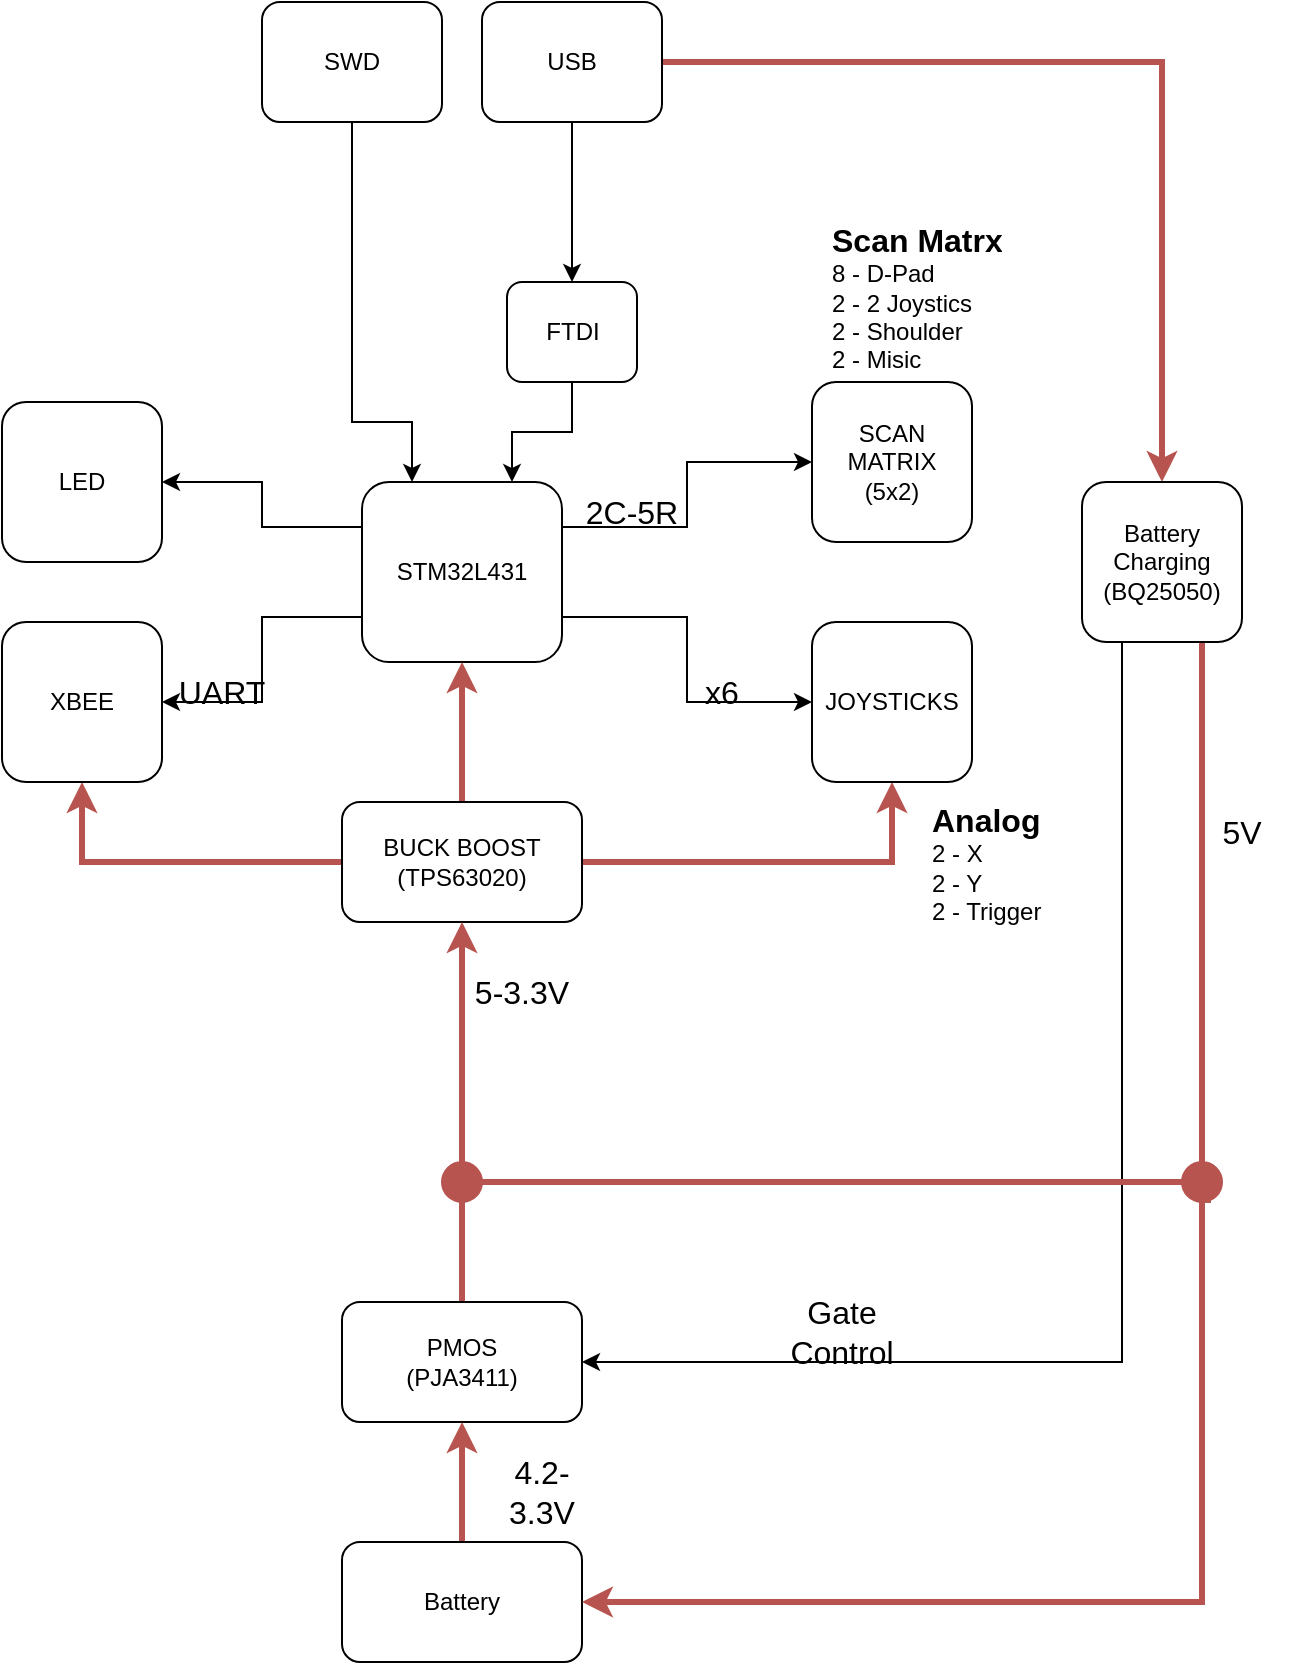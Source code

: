 <mxfile version="20.2.5" type="device"><diagram id="XzVkIfQtstChAGds0Ptn" name="Page-1"><mxGraphModel dx="1753" dy="969" grid="1" gridSize="10" guides="1" tooltips="1" connect="1" arrows="1" fold="1" page="1" pageScale="1" pageWidth="850" pageHeight="1100" math="0" shadow="0"><root><mxCell id="0"/><mxCell id="1" parent="0"/><mxCell id="v51JAgXDD6t_ga2_tGBB-27" style="edgeStyle=orthogonalEdgeStyle;rounded=0;orthogonalLoop=1;jettySize=auto;html=1;exitX=1;exitY=0.5;exitDx=0;exitDy=0;entryX=0.5;entryY=0;entryDx=0;entryDy=0;fillColor=#f8cecc;strokeColor=#b85450;strokeWidth=3;" edge="1" parent="1" source="v51JAgXDD6t_ga2_tGBB-3" target="v51JAgXDD6t_ga2_tGBB-14"><mxGeometry relative="1" as="geometry"/></mxCell><mxCell id="v51JAgXDD6t_ga2_tGBB-30" style="edgeStyle=orthogonalEdgeStyle;rounded=0;orthogonalLoop=1;jettySize=auto;html=1;exitX=0.5;exitY=1;exitDx=0;exitDy=0;entryX=0.25;entryY=0;entryDx=0;entryDy=0;" edge="1" parent="1" source="v51JAgXDD6t_ga2_tGBB-2" target="v51JAgXDD6t_ga2_tGBB-5"><mxGeometry relative="1" as="geometry"><Array as="points"><mxPoint x="315" y="260"/><mxPoint x="345" y="260"/></Array></mxGeometry></mxCell><mxCell id="v51JAgXDD6t_ga2_tGBB-2" value="SWD" style="rounded=1;whiteSpace=wrap;html=1;" vertex="1" parent="1"><mxGeometry x="270" y="50" width="90" height="60" as="geometry"/></mxCell><mxCell id="v51JAgXDD6t_ga2_tGBB-15" style="edgeStyle=orthogonalEdgeStyle;rounded=0;orthogonalLoop=1;jettySize=auto;html=1;exitX=0.5;exitY=1;exitDx=0;exitDy=0;" edge="1" parent="1" source="v51JAgXDD6t_ga2_tGBB-3" target="v51JAgXDD6t_ga2_tGBB-4"><mxGeometry relative="1" as="geometry"/></mxCell><mxCell id="v51JAgXDD6t_ga2_tGBB-3" value="USB" style="rounded=1;whiteSpace=wrap;html=1;" vertex="1" parent="1"><mxGeometry x="380" y="50" width="90" height="60" as="geometry"/></mxCell><mxCell id="v51JAgXDD6t_ga2_tGBB-18" style="edgeStyle=orthogonalEdgeStyle;rounded=0;orthogonalLoop=1;jettySize=auto;html=1;exitX=0.5;exitY=1;exitDx=0;exitDy=0;entryX=0.75;entryY=0;entryDx=0;entryDy=0;" edge="1" parent="1" source="v51JAgXDD6t_ga2_tGBB-4" target="v51JAgXDD6t_ga2_tGBB-5"><mxGeometry relative="1" as="geometry"/></mxCell><mxCell id="v51JAgXDD6t_ga2_tGBB-4" value="FTDI" style="rounded=1;whiteSpace=wrap;html=1;" vertex="1" parent="1"><mxGeometry x="392.5" y="190" width="65" height="50" as="geometry"/></mxCell><mxCell id="v51JAgXDD6t_ga2_tGBB-16" style="edgeStyle=orthogonalEdgeStyle;rounded=0;orthogonalLoop=1;jettySize=auto;html=1;exitX=1;exitY=0.25;exitDx=0;exitDy=0;entryX=0;entryY=0.5;entryDx=0;entryDy=0;" edge="1" parent="1" source="v51JAgXDD6t_ga2_tGBB-5" target="v51JAgXDD6t_ga2_tGBB-12"><mxGeometry relative="1" as="geometry"/></mxCell><mxCell id="v51JAgXDD6t_ga2_tGBB-17" style="edgeStyle=orthogonalEdgeStyle;rounded=0;orthogonalLoop=1;jettySize=auto;html=1;exitX=1;exitY=0.75;exitDx=0;exitDy=0;entryX=0;entryY=0.5;entryDx=0;entryDy=0;" edge="1" parent="1" source="v51JAgXDD6t_ga2_tGBB-5" target="v51JAgXDD6t_ga2_tGBB-13"><mxGeometry relative="1" as="geometry"/></mxCell><mxCell id="v51JAgXDD6t_ga2_tGBB-19" style="edgeStyle=orthogonalEdgeStyle;rounded=0;orthogonalLoop=1;jettySize=auto;html=1;exitX=0;exitY=0.25;exitDx=0;exitDy=0;entryX=1;entryY=0.5;entryDx=0;entryDy=0;" edge="1" parent="1" source="v51JAgXDD6t_ga2_tGBB-5" target="v51JAgXDD6t_ga2_tGBB-8"><mxGeometry relative="1" as="geometry"/></mxCell><mxCell id="v51JAgXDD6t_ga2_tGBB-20" style="edgeStyle=orthogonalEdgeStyle;rounded=0;orthogonalLoop=1;jettySize=auto;html=1;exitX=0;exitY=0.75;exitDx=0;exitDy=0;entryX=1;entryY=0.5;entryDx=0;entryDy=0;" edge="1" parent="1" source="v51JAgXDD6t_ga2_tGBB-5" target="v51JAgXDD6t_ga2_tGBB-9"><mxGeometry relative="1" as="geometry"/></mxCell><mxCell id="v51JAgXDD6t_ga2_tGBB-5" value="STM32L431" style="rounded=1;whiteSpace=wrap;html=1;" vertex="1" parent="1"><mxGeometry x="320" y="290" width="100" height="90" as="geometry"/></mxCell><mxCell id="v51JAgXDD6t_ga2_tGBB-21" style="edgeStyle=orthogonalEdgeStyle;rounded=0;orthogonalLoop=1;jettySize=auto;html=1;exitX=0.5;exitY=0;exitDx=0;exitDy=0;entryX=0.5;entryY=1;entryDx=0;entryDy=0;fillColor=#f8cecc;strokeColor=#b85450;strokeWidth=3;" edge="1" parent="1" source="v51JAgXDD6t_ga2_tGBB-6" target="v51JAgXDD6t_ga2_tGBB-5"><mxGeometry relative="1" as="geometry"/></mxCell><mxCell id="v51JAgXDD6t_ga2_tGBB-24" style="edgeStyle=orthogonalEdgeStyle;rounded=0;orthogonalLoop=1;jettySize=auto;html=1;exitX=0;exitY=0.5;exitDx=0;exitDy=0;entryX=0.5;entryY=1;entryDx=0;entryDy=0;fillColor=#f8cecc;strokeColor=#b85450;strokeWidth=3;" edge="1" parent="1" source="v51JAgXDD6t_ga2_tGBB-6" target="v51JAgXDD6t_ga2_tGBB-9"><mxGeometry relative="1" as="geometry"/></mxCell><mxCell id="v51JAgXDD6t_ga2_tGBB-25" style="edgeStyle=orthogonalEdgeStyle;rounded=0;orthogonalLoop=1;jettySize=auto;html=1;exitX=1;exitY=0.5;exitDx=0;exitDy=0;entryX=0.5;entryY=1;entryDx=0;entryDy=0;fillColor=#f8cecc;strokeColor=#b85450;strokeWidth=3;" edge="1" parent="1" source="v51JAgXDD6t_ga2_tGBB-6" target="v51JAgXDD6t_ga2_tGBB-13"><mxGeometry relative="1" as="geometry"/></mxCell><mxCell id="v51JAgXDD6t_ga2_tGBB-6" value="BUCK BOOST&lt;br&gt;&lt;div&gt;(TPS63020)&lt;/div&gt;" style="rounded=1;whiteSpace=wrap;html=1;" vertex="1" parent="1"><mxGeometry x="310" y="450" width="120" height="60" as="geometry"/></mxCell><mxCell id="v51JAgXDD6t_ga2_tGBB-8" value="LED" style="rounded=1;whiteSpace=wrap;html=1;" vertex="1" parent="1"><mxGeometry x="140" y="250" width="80" height="80" as="geometry"/></mxCell><mxCell id="v51JAgXDD6t_ga2_tGBB-9" value="XBEE" style="rounded=1;whiteSpace=wrap;html=1;" vertex="1" parent="1"><mxGeometry x="140" y="360" width="80" height="80" as="geometry"/></mxCell><mxCell id="v51JAgXDD6t_ga2_tGBB-22" style="edgeStyle=orthogonalEdgeStyle;rounded=0;orthogonalLoop=1;jettySize=auto;html=1;exitX=0.5;exitY=0;exitDx=0;exitDy=0;entryX=0.5;entryY=1;entryDx=0;entryDy=0;fillColor=#f8cecc;strokeColor=#b85450;strokeWidth=3;" edge="1" parent="1" source="v51JAgXDD6t_ga2_tGBB-10" target="v51JAgXDD6t_ga2_tGBB-6"><mxGeometry relative="1" as="geometry"/></mxCell><mxCell id="v51JAgXDD6t_ga2_tGBB-10" value="PMOS&lt;br&gt;(PJA3411)" style="rounded=1;whiteSpace=wrap;html=1;" vertex="1" parent="1"><mxGeometry x="310" y="700" width="120" height="60" as="geometry"/></mxCell><mxCell id="v51JAgXDD6t_ga2_tGBB-23" style="edgeStyle=orthogonalEdgeStyle;rounded=0;orthogonalLoop=1;jettySize=auto;html=1;exitX=0.5;exitY=0;exitDx=0;exitDy=0;entryX=0.5;entryY=1;entryDx=0;entryDy=0;fillColor=#f8cecc;strokeColor=#b85450;strokeWidth=3;" edge="1" parent="1" source="v51JAgXDD6t_ga2_tGBB-11" target="v51JAgXDD6t_ga2_tGBB-10"><mxGeometry relative="1" as="geometry"/></mxCell><mxCell id="v51JAgXDD6t_ga2_tGBB-11" value="Battery" style="rounded=1;whiteSpace=wrap;html=1;" vertex="1" parent="1"><mxGeometry x="310" y="820" width="120" height="60" as="geometry"/></mxCell><mxCell id="v51JAgXDD6t_ga2_tGBB-12" value="SCAN&lt;br&gt;MATRIX&lt;br&gt;(5x2)" style="rounded=1;whiteSpace=wrap;html=1;" vertex="1" parent="1"><mxGeometry x="545" y="240" width="80" height="80" as="geometry"/></mxCell><mxCell id="v51JAgXDD6t_ga2_tGBB-13" value="JOYSTICKS" style="rounded=1;whiteSpace=wrap;html=1;" vertex="1" parent="1"><mxGeometry x="545" y="360" width="80" height="80" as="geometry"/></mxCell><mxCell id="v51JAgXDD6t_ga2_tGBB-28" style="edgeStyle=orthogonalEdgeStyle;rounded=0;orthogonalLoop=1;jettySize=auto;html=1;exitX=0.25;exitY=1;exitDx=0;exitDy=0;entryX=1;entryY=0.5;entryDx=0;entryDy=0;" edge="1" parent="1" source="v51JAgXDD6t_ga2_tGBB-14" target="v51JAgXDD6t_ga2_tGBB-10"><mxGeometry relative="1" as="geometry"/></mxCell><mxCell id="v51JAgXDD6t_ga2_tGBB-29" style="edgeStyle=orthogonalEdgeStyle;rounded=0;orthogonalLoop=1;jettySize=auto;html=1;exitX=0.75;exitY=1;exitDx=0;exitDy=0;entryX=1;entryY=0.5;entryDx=0;entryDy=0;fillColor=#f8cecc;strokeColor=#b85450;strokeWidth=3;" edge="1" parent="1" source="v51JAgXDD6t_ga2_tGBB-14" target="v51JAgXDD6t_ga2_tGBB-11"><mxGeometry relative="1" as="geometry"/></mxCell><mxCell id="v51JAgXDD6t_ga2_tGBB-14" value="Battery&lt;br&gt;Charging&lt;br&gt;(BQ25050)" style="rounded=1;whiteSpace=wrap;html=1;" vertex="1" parent="1"><mxGeometry x="680" y="290" width="80" height="80" as="geometry"/></mxCell><mxCell id="v51JAgXDD6t_ga2_tGBB-32" value="&lt;div style=&quot;font-size: 16px;&quot;&gt;&lt;b&gt;Scan Matrx&lt;br&gt;&lt;/b&gt;&lt;/div&gt;&lt;div&gt;8 - D-Pad&lt;/div&gt;&lt;div&gt;2 - 2 Joystics&lt;/div&gt;&lt;div&gt;2 - Shoulder&lt;/div&gt;&lt;div&gt;2 - Misic&lt;br&gt;&lt;/div&gt;" style="text;html=1;strokeColor=none;fillColor=none;spacing=5;spacingTop=-20;whiteSpace=wrap;overflow=hidden;rounded=0;" vertex="1" parent="1"><mxGeometry x="550" y="170" width="110" height="70" as="geometry"/></mxCell><mxCell id="v51JAgXDD6t_ga2_tGBB-33" value="&lt;div&gt;&lt;b&gt;&lt;font style=&quot;font-size: 16px;&quot;&gt;Analog&lt;/font&gt;&lt;br&gt;&lt;/b&gt;&lt;/div&gt;&lt;div&gt;2 - X&lt;/div&gt;&lt;div&gt;2 - Y&lt;/div&gt;&lt;div&gt;2 - Trigger&lt;br&gt;&lt;/div&gt;" style="text;html=1;strokeColor=none;fillColor=none;spacing=5;spacingTop=-20;whiteSpace=wrap;overflow=hidden;rounded=0;" vertex="1" parent="1"><mxGeometry x="600" y="460" width="70" height="60" as="geometry"/></mxCell><mxCell id="v51JAgXDD6t_ga2_tGBB-34" value="4.2-3.3V" style="text;html=1;strokeColor=none;fillColor=none;align=center;verticalAlign=middle;whiteSpace=wrap;rounded=0;fontSize=16;" vertex="1" parent="1"><mxGeometry x="380" y="780" width="60" height="30" as="geometry"/></mxCell><mxCell id="v51JAgXDD6t_ga2_tGBB-35" value="5V" style="text;html=1;strokeColor=none;fillColor=none;align=center;verticalAlign=middle;whiteSpace=wrap;rounded=0;fontSize=16;" vertex="1" parent="1"><mxGeometry x="730" y="450" width="60" height="30" as="geometry"/></mxCell><mxCell id="v51JAgXDD6t_ga2_tGBB-36" value="&lt;div&gt;5-3.3V&lt;/div&gt;" style="text;html=1;strokeColor=none;fillColor=none;align=center;verticalAlign=middle;whiteSpace=wrap;rounded=0;fontSize=16;" vertex="1" parent="1"><mxGeometry x="370" y="530" width="60" height="30" as="geometry"/></mxCell><mxCell id="v51JAgXDD6t_ga2_tGBB-38" value="x6" style="text;html=1;strokeColor=none;fillColor=none;align=center;verticalAlign=middle;whiteSpace=wrap;rounded=0;fontSize=16;" vertex="1" parent="1"><mxGeometry x="470" y="380" width="60" height="30" as="geometry"/></mxCell><mxCell id="v51JAgXDD6t_ga2_tGBB-39" value="2C-5R" style="text;html=1;strokeColor=none;fillColor=none;align=center;verticalAlign=middle;whiteSpace=wrap;rounded=0;fontSize=16;" vertex="1" parent="1"><mxGeometry x="425" y="290" width="60" height="30" as="geometry"/></mxCell><mxCell id="v51JAgXDD6t_ga2_tGBB-40" value="UART" style="text;html=1;strokeColor=none;fillColor=none;align=center;verticalAlign=middle;whiteSpace=wrap;rounded=0;fontSize=16;" vertex="1" parent="1"><mxGeometry x="220" y="380" width="60" height="30" as="geometry"/></mxCell><mxCell id="v51JAgXDD6t_ga2_tGBB-41" value="Gate Control" style="text;html=1;strokeColor=none;fillColor=none;align=center;verticalAlign=middle;whiteSpace=wrap;rounded=0;fontSize=16;" vertex="1" parent="1"><mxGeometry x="530" y="700" width="60" height="30" as="geometry"/></mxCell><mxCell id="v51JAgXDD6t_ga2_tGBB-44" value="" style="ellipse;whiteSpace=wrap;html=1;aspect=fixed;fontSize=16;fillColor=#B85450;strokeColor=#b85450;" vertex="1" parent="1"><mxGeometry x="360" y="630" width="20" height="20" as="geometry"/></mxCell><mxCell id="v51JAgXDD6t_ga2_tGBB-46" value="" style="edgeStyle=orthogonalEdgeStyle;rounded=0;orthogonalLoop=1;jettySize=auto;html=1;exitX=0.75;exitY=1;exitDx=0;exitDy=0;fontSize=16;strokeWidth=3;fillColor=#f8cecc;strokeColor=#b85450;entryX=0.5;entryY=1;entryDx=0;entryDy=0;endArrow=none;startArrow=none;" edge="1" parent="1" source="v51JAgXDD6t_ga2_tGBB-47" target="v51JAgXDD6t_ga2_tGBB-44"><mxGeometry relative="1" as="geometry"><mxPoint x="370" y="510" as="targetPoint"/><mxPoint x="740" y="370" as="sourcePoint"/><Array as="points"><mxPoint x="740" y="640"/><mxPoint x="370" y="640"/></Array></mxGeometry></mxCell><mxCell id="v51JAgXDD6t_ga2_tGBB-47" value="" style="ellipse;whiteSpace=wrap;html=1;aspect=fixed;fontSize=16;fillColor=#B85450;strokeColor=#b85450;" vertex="1" parent="1"><mxGeometry x="730" y="630" width="20" height="20" as="geometry"/></mxCell></root></mxGraphModel></diagram></mxfile>